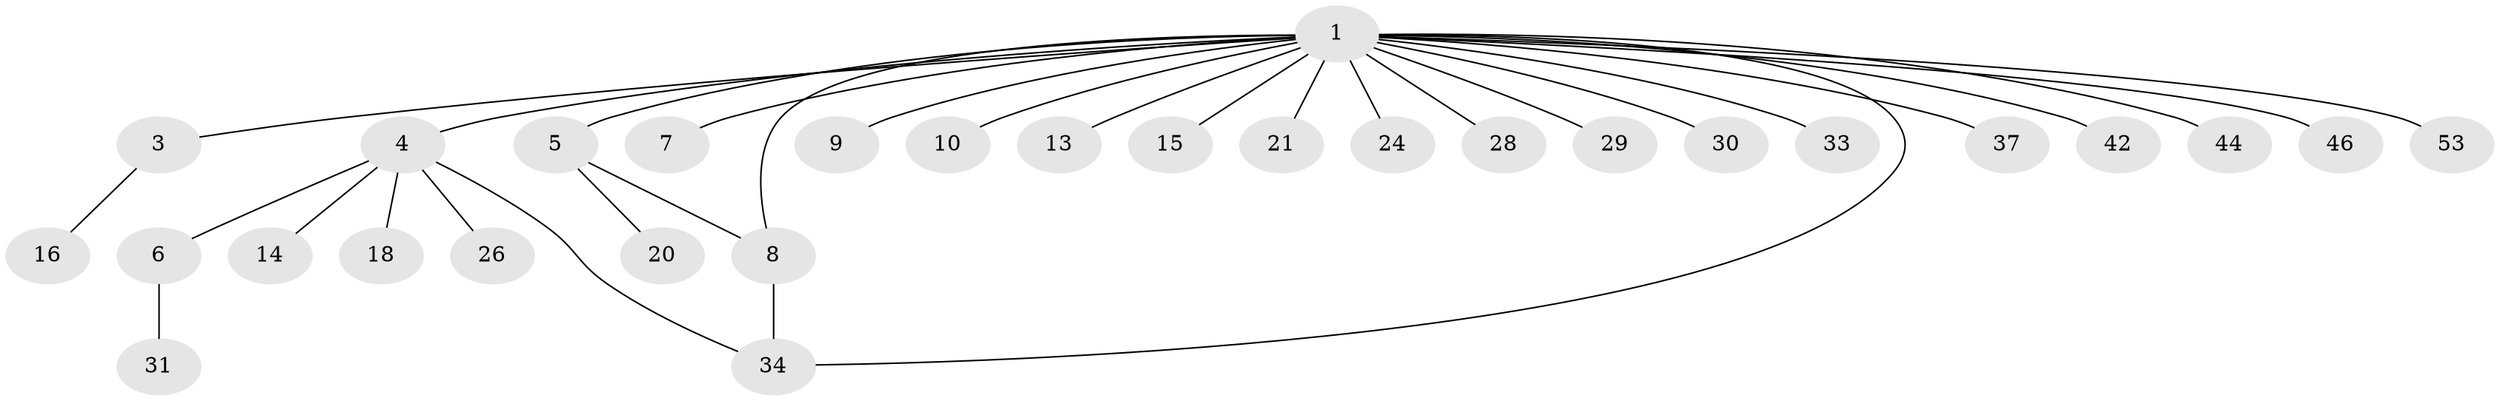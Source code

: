 // original degree distribution, {13: 0.01694915254237288, 11: 0.01694915254237288, 4: 0.03389830508474576, 9: 0.01694915254237288, 3: 0.15254237288135594, 1: 0.6271186440677966, 5: 0.01694915254237288, 2: 0.11864406779661017}
// Generated by graph-tools (version 1.1) at 2025/14/03/09/25 04:14:35]
// undirected, 29 vertices, 31 edges
graph export_dot {
graph [start="1"]
  node [color=gray90,style=filled];
  1 [super="+2"];
  3 [super="+12+39+45"];
  4 [super="+23+11+22+51+55"];
  5;
  6 [super="+17"];
  7;
  8 [super="+25"];
  9 [super="+54+32"];
  10;
  13 [super="+43"];
  14;
  15;
  16;
  18;
  20;
  21 [super="+38+56"];
  24 [super="+41"];
  26;
  28;
  29 [super="+35+59"];
  30 [super="+57+36"];
  31;
  33;
  34;
  37;
  42;
  44;
  46;
  53;
  1 -- 4;
  1 -- 5;
  1 -- 7;
  1 -- 8;
  1 -- 9 [weight=2];
  1 -- 21;
  1 -- 24;
  1 -- 29;
  1 -- 33;
  1 -- 37;
  1 -- 44;
  1 -- 53;
  1 -- 34;
  1 -- 3;
  1 -- 10;
  1 -- 42;
  1 -- 13;
  1 -- 46;
  1 -- 15;
  1 -- 28;
  1 -- 30;
  3 -- 16;
  4 -- 6;
  4 -- 14;
  4 -- 26;
  4 -- 18;
  4 -- 34;
  5 -- 8;
  5 -- 20;
  6 -- 31;
  8 -- 34;
}
